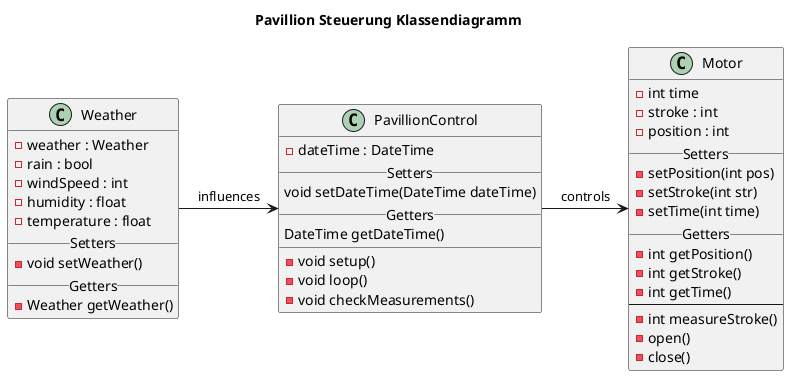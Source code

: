 @startuml

title Pavillion Steuerung Klassendiagramm

class Weather {
- weather : Weather
- rain : bool
- windSpeed : int
- humidity : float
- temperature : float
__Setters__
- void setWeather()
__Getters__
- Weather getWeather()
}

class Motor {
- int time
- stroke : int
- position : int
__Setters__
- setPosition(int pos)
- setStroke(int str)
- setTime(int time)
__Getters__
- int getPosition()
- int getStroke()
- int getTime()
--
- int measureStroke()
- open()
- close()
}

class PavillionControl {
- dateTime : DateTime
__Setters__
void setDateTime(DateTime dateTime)
__Getters__
DateTime getDateTime()
__
- void setup()
- void loop()
- void checkMeasurements()
}

Weather -> PavillionControl : influences
PavillionControl -> Motor : controls

@enduml
